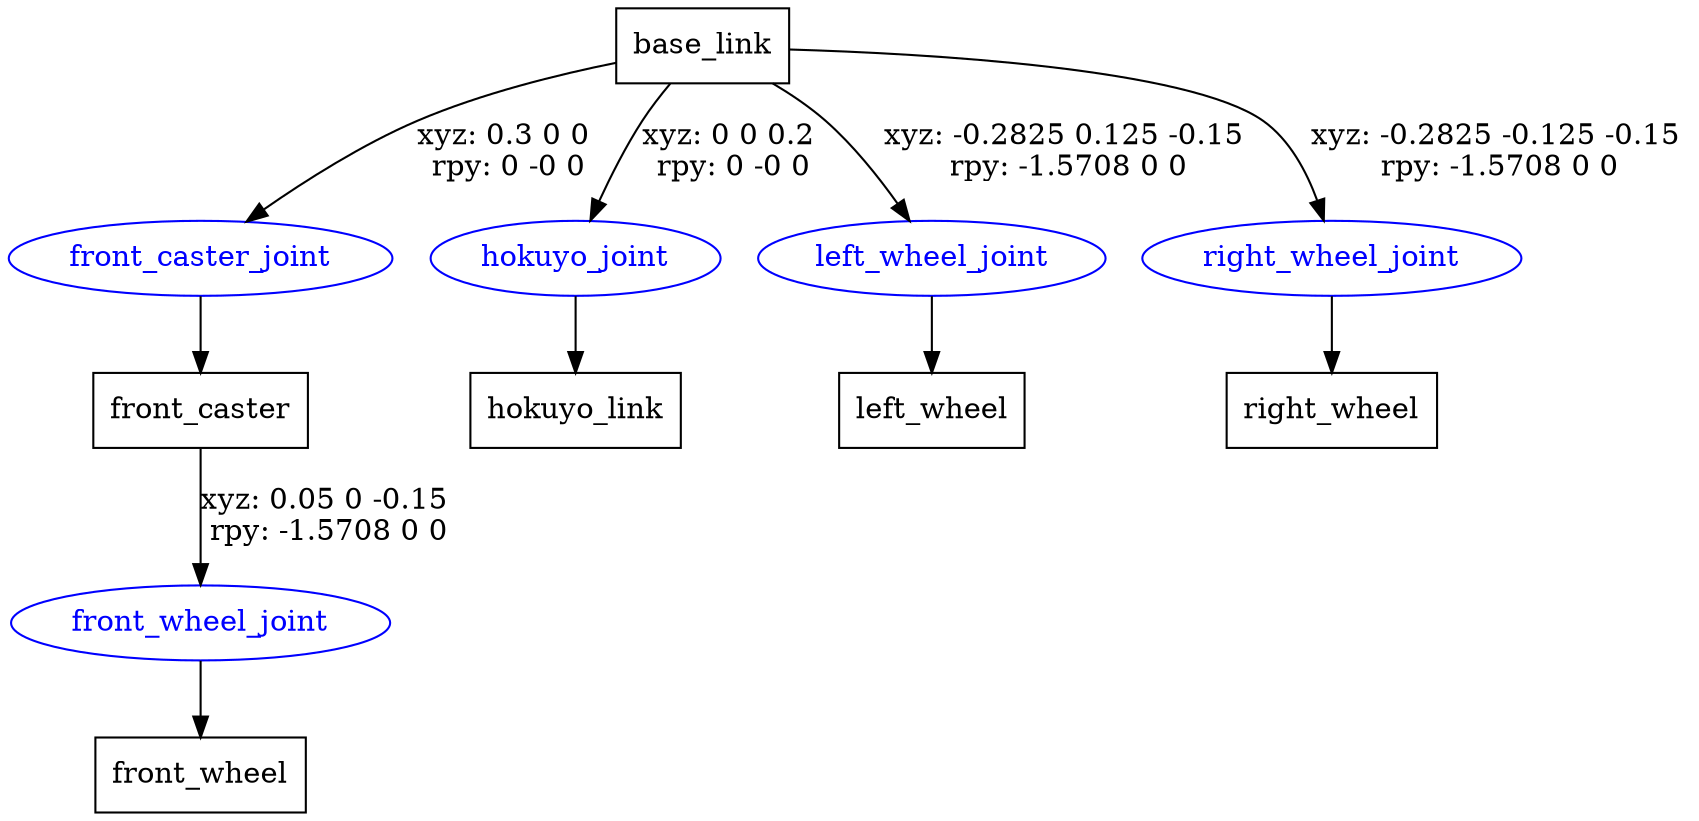 digraph G {
node [shape=box];
"base_link" [label="base_link"];
"front_caster" [label="front_caster"];
"front_wheel" [label="front_wheel"];
"hokuyo_link" [label="hokuyo_link"];
"left_wheel" [label="left_wheel"];
"right_wheel" [label="right_wheel"];
node [shape=ellipse, color=blue, fontcolor=blue];
"base_link" -> "front_caster_joint" [label="xyz: 0.3 0 0 \nrpy: 0 -0 0"]
"front_caster_joint" -> "front_caster"
"front_caster" -> "front_wheel_joint" [label="xyz: 0.05 0 -0.15 \nrpy: -1.5708 0 0"]
"front_wheel_joint" -> "front_wheel"
"base_link" -> "hokuyo_joint" [label="xyz: 0 0 0.2 \nrpy: 0 -0 0"]
"hokuyo_joint" -> "hokuyo_link"
"base_link" -> "left_wheel_joint" [label="xyz: -0.2825 0.125 -0.15 \nrpy: -1.5708 0 0"]
"left_wheel_joint" -> "left_wheel"
"base_link" -> "right_wheel_joint" [label="xyz: -0.2825 -0.125 -0.15 \nrpy: -1.5708 0 0"]
"right_wheel_joint" -> "right_wheel"
}
